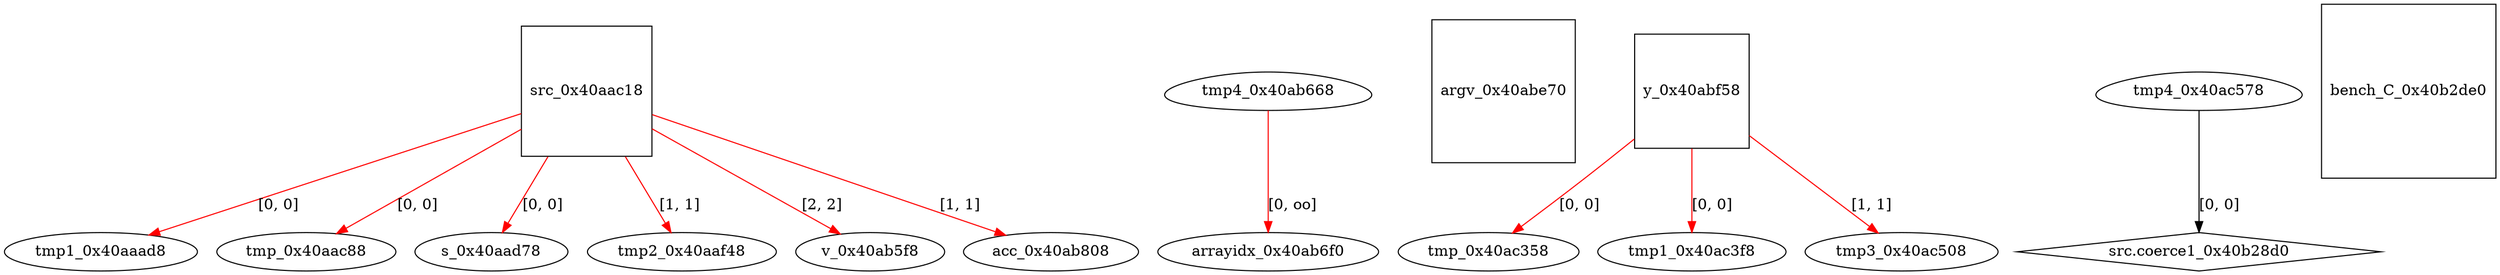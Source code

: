 digraph grafico {
"tmp1_0x40aaad8" [shape=ellipse];
"src_0x40aac18" -> "tmp1_0x40aaad8" [label="[0, 0]",color=red];
"src_0x40aac18" [shape=square];
"tmp_0x40aac88" [shape=ellipse];
"src_0x40aac18" -> "tmp_0x40aac88" [label="[0, 0]",color=red];
"s_0x40aad78" [shape=ellipse];
"src_0x40aac18" -> "s_0x40aad78" [label="[0, 0]",color=red];
"tmp2_0x40aaf48" [shape=ellipse];
"src_0x40aac18" -> "tmp2_0x40aaf48" [label="[1, 1]",color=red];
"v_0x40ab5f8" [shape=ellipse];
"src_0x40aac18" -> "v_0x40ab5f8" [label="[2, 2]",color=red];
"tmp4_0x40ab668" [shape=egg];
"arrayidx_0x40ab6f0" [shape=ellipse];
"tmp4_0x40ab668" -> "arrayidx_0x40ab6f0" [label="[0, oo]",color=red];
"acc_0x40ab808" [shape=ellipse];
"src_0x40aac18" -> "acc_0x40ab808" [label="[1, 1]",color=red];
"argv_0x40abe70" [shape=square];
"y_0x40abf58" [shape=square];
"tmp_0x40ac358" [shape=ellipse];
"y_0x40abf58" -> "tmp_0x40ac358" [label="[0, 0]",color=red];
"tmp1_0x40ac3f8" [shape=ellipse];
"y_0x40abf58" -> "tmp1_0x40ac3f8" [label="[0, 0]",color=red];
"tmp3_0x40ac508" [shape=ellipse];
"y_0x40abf58" -> "tmp3_0x40ac508" [label="[1, 1]",color=red];
"tmp4_0x40ac578" [shape=egg];
"src.coerce1_0x40b28d0" [shape=diamond];
"tmp4_0x40ac578" -> "src.coerce1_0x40b28d0" [label="[0, 0]"];
"bench_C_0x40b2de0" [shape=square];
}
